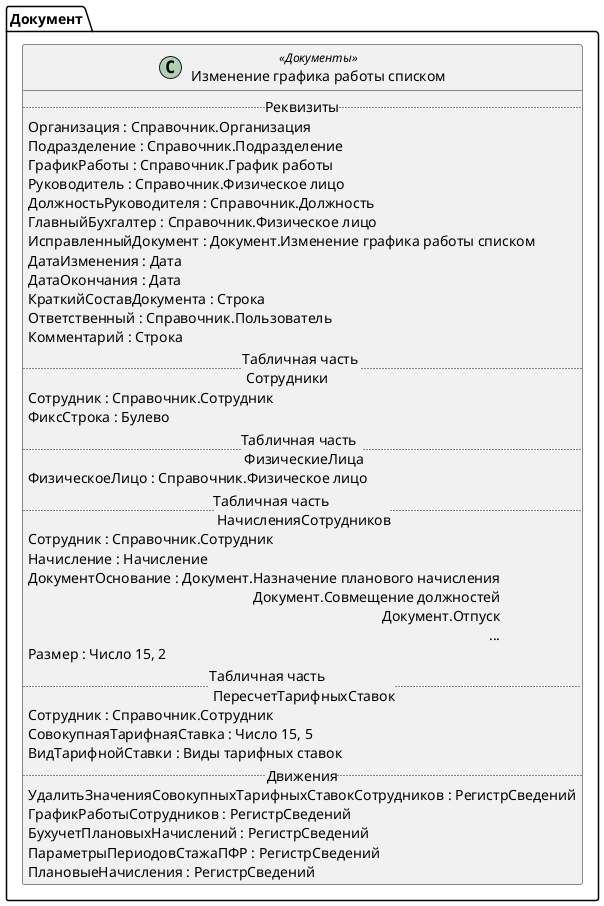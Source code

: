﻿@startuml ИзменениеГрафикаРаботыСписком
'!include templates.wsd
'..\include templates.wsd
class Документ.ИзменениеГрафикаРаботыСписком as "Изменение графика работы списком" <<Документы>>
{
..Реквизиты..
Организация : Справочник.Организация
Подразделение : Справочник.Подразделение
ГрафикРаботы : Справочник.График работы
Руководитель : Справочник.Физическое лицо
ДолжностьРуководителя : Справочник.Должность
ГлавныйБухгалтер : Справочник.Физическое лицо
ИсправленныйДокумент : Документ.Изменение графика работы списком
ДатаИзменения : Дата
ДатаОкончания : Дата
КраткийСоставДокумента : Строка
Ответственный : Справочник.Пользователь
Комментарий : Строка
..Табличная часть \n Сотрудники..
Сотрудник : Справочник.Сотрудник
ФиксСтрока : Булево
..Табличная часть \n ФизическиеЛица..
ФизическоеЛицо : Справочник.Физическое лицо
..Табличная часть \n НачисленияСотрудников..
Сотрудник : Справочник.Сотрудник
Начисление : Начисление
ДокументОснование : Документ.Назначение планового начисления\rДокумент.Совмещение должностей\rДокумент.Отпуск\r...
Размер : Число 15, 2
..Табличная часть \n ПересчетТарифныхСтавок..
Сотрудник : Справочник.Сотрудник
СовокупнаяТарифнаяСтавка : Число 15, 5
ВидТарифнойСтавки : Виды тарифных ставок
..Движения..
УдалитьЗначенияСовокупныхТарифныхСтавокСотрудников : РегистрСведений
ГрафикРаботыСотрудников : РегистрСведений
БухучетПлановыхНачислений : РегистрСведений
ПараметрыПериодовСтажаПФР : РегистрСведений
ПлановыеНачисления : РегистрСведений
}
@enduml
